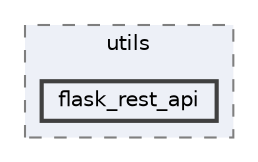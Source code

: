 digraph "C:/Users/dorij/OneDrive/Desktop/ur5/vision/yolo/utils/flask_rest_api"
{
 // LATEX_PDF_SIZE
  bgcolor="transparent";
  edge [fontname=Helvetica,fontsize=10,labelfontname=Helvetica,labelfontsize=10];
  node [fontname=Helvetica,fontsize=10,shape=box,height=0.2,width=0.4];
  compound=true
  subgraph clusterdir_be0f2cc99eff50f9f796998598f48c6b {
    graph [ bgcolor="#edf0f7", pencolor="grey50", label="utils", fontname=Helvetica,fontsize=10 style="filled,dashed", URL="dir_be0f2cc99eff50f9f796998598f48c6b.html",tooltip=""]
  dir_0783d6e5c8c2b1c578256e1d27664749 [label="flask_rest_api", fillcolor="#edf0f7", color="grey25", style="filled,bold", URL="dir_0783d6e5c8c2b1c578256e1d27664749.html",tooltip=""];
  }
}
